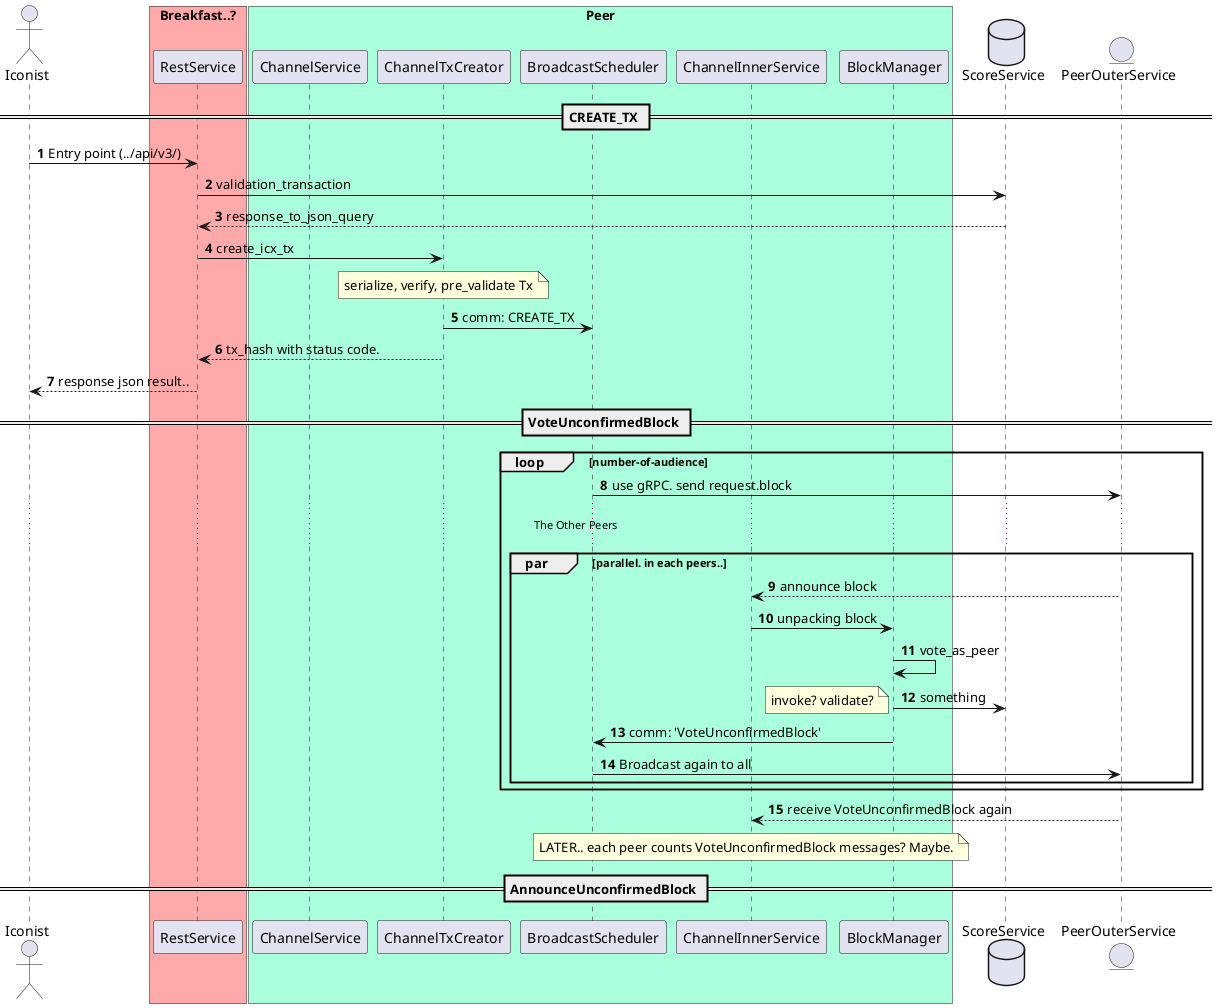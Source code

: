 
        ┌─┐
        ║"│
        └┬┘
        ┌┼┐
         │                       ┌────────┐                                 ┌─────┐                          ┌─────────┐          ┌────────────────┐          ┌──────────────────┐
        ┌┴┐                      │Gunicorn│                                 │Sanic│                          │IconScore│          │ChannelTxCreator│          │BroadcastScheduler│
      Client                     └───┬────┘                                 └──┬──┘                          └────┬────┘          └───────┬────────┘          └────────┬─────────┘
        │                            │                                         │                                  │                       │                            │
        │                            │                                         │           ╔═══════════╗          │                       │                            │
════════╪════════════════════════════╪═════════════════════════════════════════╪═══════════╣ CREATE TX ╠══════════╪═══════════════════════╪════════════════════════════╪═══════════════════════════
        │                            │                                         │           ╚═══════════╝          │                       │                            │
        │                            │                                         │                                  │                       │                            │
        │ 1 worker listens tx request│                                         │                                  │                       │                            │
        │ ───────────────────────────>                                         │                                  │                       │                            │
        │                            │                                         │                                  │                       │                            │
        │                            │ 2 IcxDispatcher routes request to method│                                  │                       │                            │
        │                            │ ────────────────────────────────────────>                                  │                       │                            │
        │                            │                                         │                                  │                       │                            │
        │                            │                                         │           3 validate tx          │                       │                            │
        │                            │                                         │ ─────────────────────────────────>                       │                            │
        │                            │                                         │                                  │                       │                            │
        │                            │                                         │            4 response            │                       │                            │
        │                            │                                         │ <─────────────────────────────────                       │                            │
        │                            │                                         │                                  │                       │                            │
        │                            │                                         │                      5 create_icx_tx                     │                            │
        │                            │                                         │ ─────────────────────────────────────────────────────────>                            │
        │                            │                                         │                                  │                       │                            │
        │                            │                                         │                                  │                       │────┐                       │
        │                            │                                         │                                  │                       │    │ <b>6</b>              │
        │                            │                                         │                                  │                       │<───┘ serialize tx          │
        │                            │                                         │                                  │                       │                            │
        │                            │                                         │                                  │                       │                            │
        │                            │                                         │                                  │                       │────┐                       │
        │                            │                                         │                                  │                       │    │ <b>7</b>              │
        │                            │                                         │                                  │                       │<───┘ verify tx             │
        │                            │                                         │                                  │                       │                            │
        │                            │                                         │                                  │                       │                            │
        │                            │                                         │                                  │                       │────┐                       │
        │                            │                                         │                                  │                       │    │ <b>8</b>              │
        │                            │                                         │                                  │                       │<───┘ pre_validate          │
        │                            │                                         │                                  │                       │                            │
        │                            │                                         │                                  │                       │                            │
        │                            │                                         │                                  │                       │   9 schedule "CREATE_TX"   │
        │                            │                                         │                                  │                       │ ───────────────────────────>
        │                            │                                         │                                  │                       │                            │
        │                            │                                         │                                  │                       │                            │────┐
        │                            │                                         │                                  │                       │                            │    │ <b>10</b>
        │                            │                                         │                                  │                       │                            │<───┘ put_command, handling
        │                            │                                         │                                  │                       │                            │
        │                            │                                         │                                  │                       │                            │
        │                            │                                         │                                  │                       │                            │
        │                            │                                         │           ╔══════════╗           │                       │                            │
════════╪════════════════════════════╪═════════════════════════════════════════╪═══════════╣ CONTINUE ╠═══════════╪═══════════════════════╪════════════════════════════╪═══════════════════════════
        │                            │                                         │           ╚══════════╝           │                       │                            │
        │                            │                                         │                                  │                       │                            │
        │                            │                                         │           11 response (response_code, tx_hash)           │                            │
        │                            │                                         │ <─────────────────────────────────────────────────────────                            │
        │                            │                                         │                                  │                       │                            │
        │                            │                                         │────┐                                                     │                            │
        │                            │                                         │    │ <b>12</b>                                           │                            │
        │                            │                                         │<───┘ check response, convert_param                       │                            │
        │                            │                                         │                                                          │                            │
        │                            │                                         │                                  │                       │                            │
        │                            │ 13 response                             │                                  │                       │                            │
        │ <─────────────────────────────────────────────────────────────────────                                  │                       │                            │
        │                            │                                         │                                  │                       │                            │
        │                            │                                         │                                  │                       │                            │
        │                            │                                         │     ╔══════════════════════╗     │                       │                            │
════════╪════════════════════════════╪═════════════════════════════════════════╪═════╣ VoteUnconfirmedBlock ╠═════╪═══════════════════════╪════════════════════════════╪═══════════════════════════
        │                            │                                         │     ╚══════════════════════╝     │                       │                            │
      Client                     ┌───┴────┐                                 ┌──┴──┐                          ┌────┴────┐          ┌───────┴────────┐          ┌────────┴─────────┐
        ┌─┐                      │Gunicorn│                                 │Sanic│                          │IconScore│          │ChannelTxCreator│          │BroadcastScheduler│
        ║"│                      └────────┘                                 └─────┘                          └─────────┘          └────────────────┘          └──────────────────┘
        └┬┘
        ┌┼┐
         │
        ┌┴┐

'stash

@startuml
autonumber 

actor Iconist

box "Breakfast..?" #ffaaaa
    participant RestService
end box

box "Peer" #aaffdd
    participant ChannelService
    participant ChannelTxCreator
    participant BroadcastScheduler
    participant ChannelInnerService
    participant BlockManager
'    participant ChannelStateMachine
end box

database ScoreService
entity PeerOuterService


== CREATE_TX == 
Iconist -> RestService: Entry point (../api/v3/)
RestService -> ScoreService: validation_transaction
RestService <-- ScoreService: response_to_json_query

RestService -> ChannelTxCreator: create_icx_tx
note over ChannelTxCreator: serialize, verify, pre_validate Tx
ChannelTxCreator -> BroadcastScheduler: comm: CREATE_TX
RestService <-- ChannelTxCreator: tx_hash with status code.

Iconist <-- RestService: response json result..

' Other peers
== VoteUnconfirmedBlock ==
loop number-of-audience
    BroadcastScheduler -> PeerOuterService: use gRPC. send request.block
    ... The Other Peers ...
    par parallel. in each peers..
        PeerOuterService --> ChannelInnerService: announce block
        ChannelInnerService -> BlockManager: unpacking block
'        BlockManager -[#red]-> ChannelStateMachine: change status. LATER!
        BlockManager -> BlockManager: vote_as_peer
        BlockManager -> ScoreService: something
        note left: invoke? validate?
        BlockManager -> BroadcastScheduler: comm: 'VoteUnconfirmedBlock'
        BroadcastScheduler -> PeerOuterService: Broadcast again to all
    end
end

PeerOuterService --> ChannelInnerService: receive VoteUnconfirmedBlock again
note over ChannelInnerService: LATER.. each peer counts VoteUnconfirmedBlock messages? Maybe.

== AnnounceUnconfirmedBlock ==

@enduml


